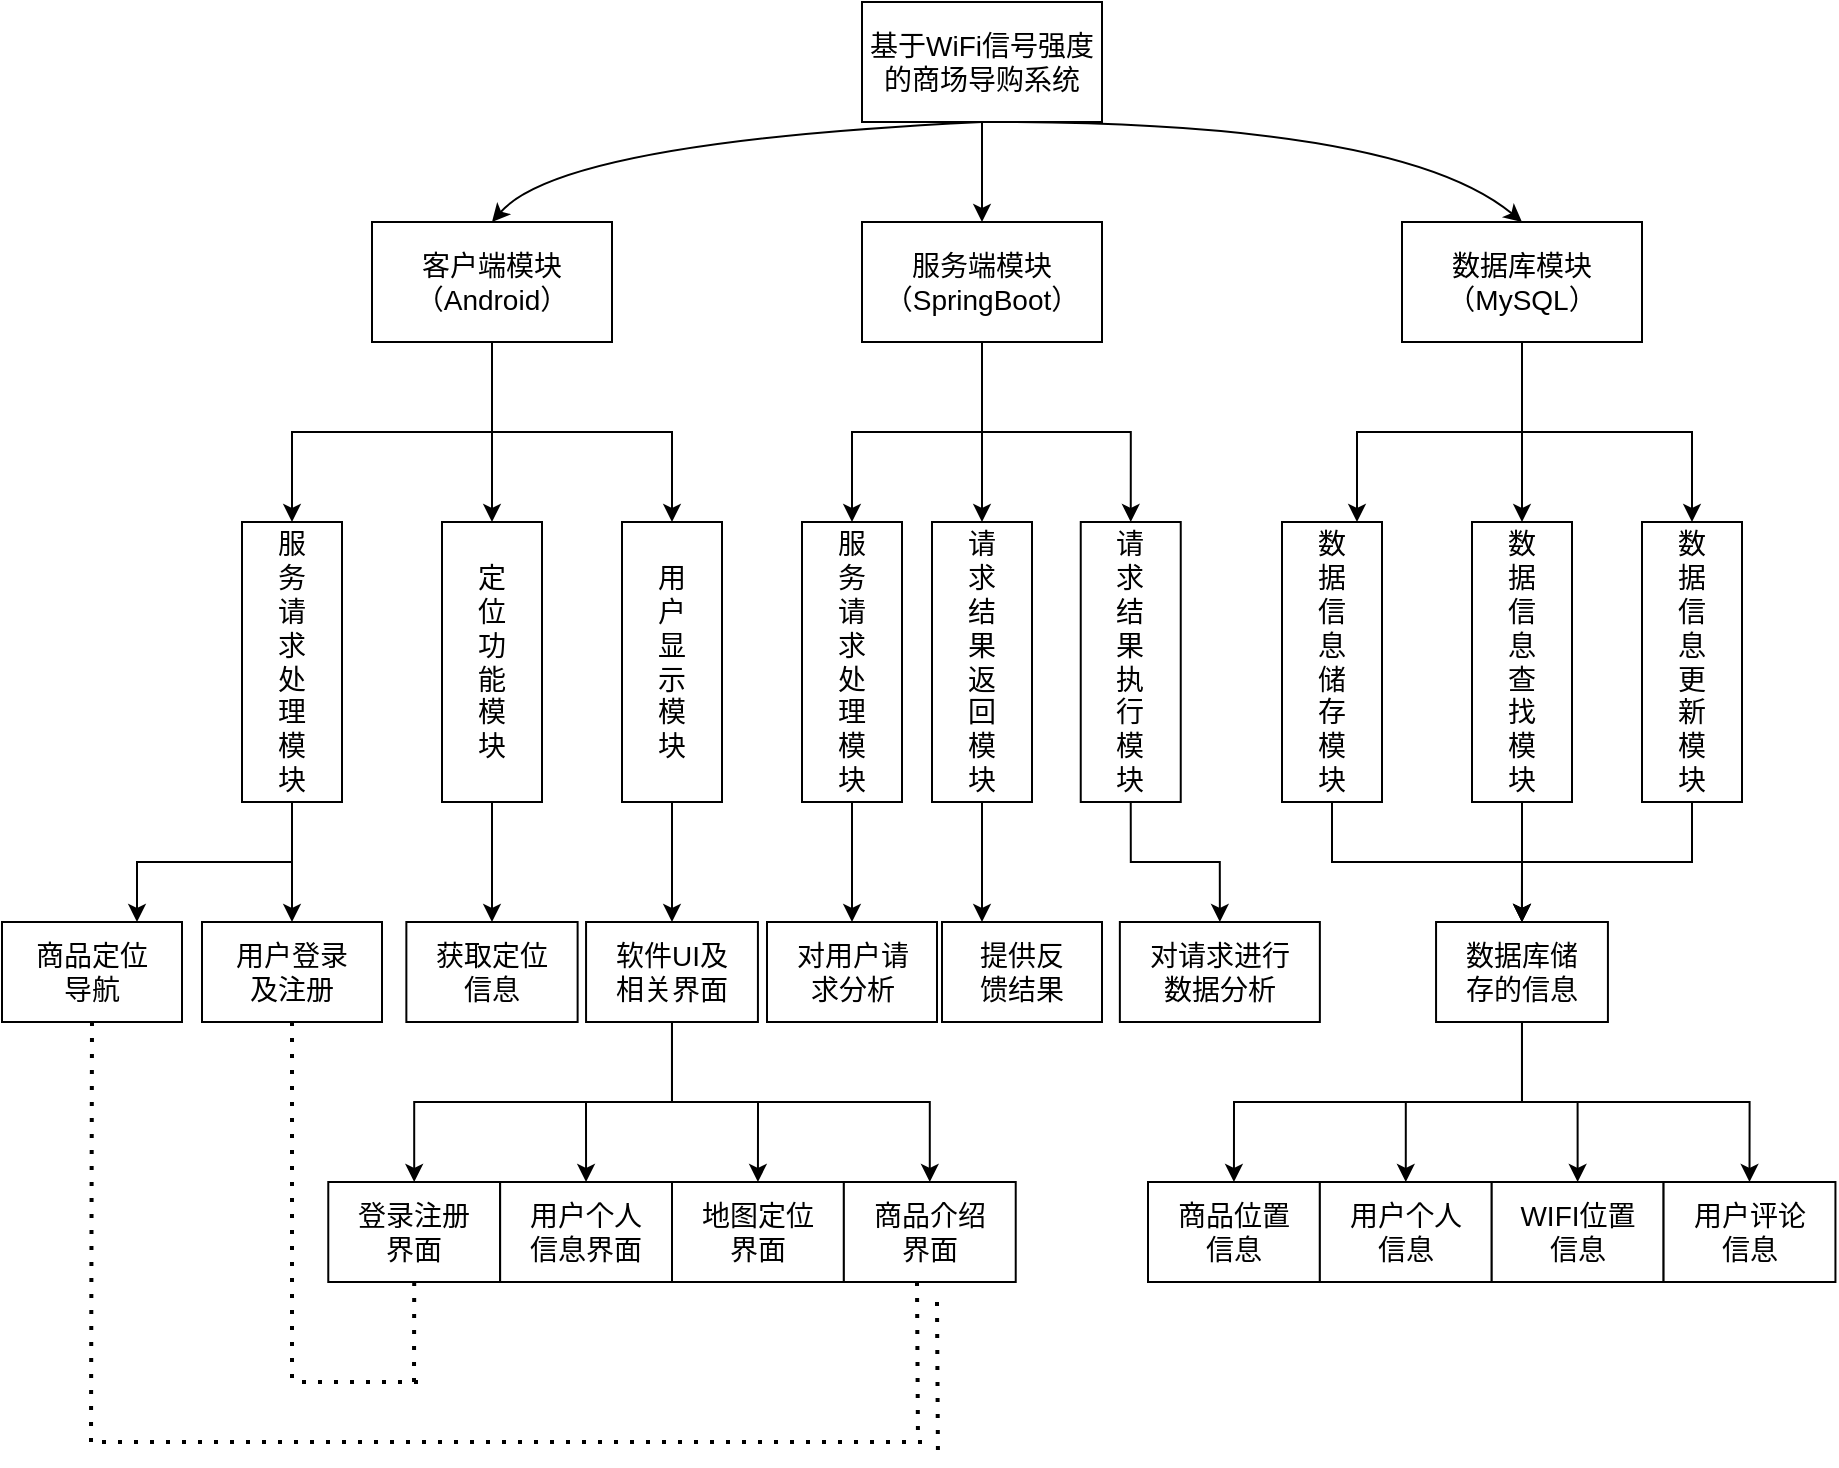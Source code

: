 <mxfile version="14.9.2" type="device"><diagram id="Rdvw2T7YXAaxlSQQ9YMQ" name="Page-1"><mxGraphModel dx="1865" dy="529" grid="1" gridSize="10" guides="1" tooltips="1" connect="1" arrows="1" fold="1" page="1" pageScale="1" pageWidth="827" pageHeight="1169" math="0" shadow="0"><root><mxCell id="0"/><mxCell id="1" parent="0"/><mxCell id="AljWCyli1POCgDik0a1h-9" value="" style="edgeStyle=orthogonalEdgeStyle;rounded=0;orthogonalLoop=1;jettySize=auto;html=1;" parent="1" source="AljWCyli1POCgDik0a1h-1" target="AljWCyli1POCgDik0a1h-8" edge="1"><mxGeometry relative="1" as="geometry"/></mxCell><mxCell id="AljWCyli1POCgDik0a1h-1" value="&lt;font style=&quot;font-size: 14px&quot;&gt;基于WiFi信号强度的商场导购系统&lt;/font&gt;" style="rounded=0;whiteSpace=wrap;html=1;" parent="1" vertex="1"><mxGeometry x="340" y="30" width="120" height="60" as="geometry"/></mxCell><mxCell id="AljWCyli1POCgDik0a1h-3" value="" style="curved=1;endArrow=classic;html=1;exitX=0.5;exitY=1;exitDx=0;exitDy=0;entryX=0.5;entryY=0;entryDx=0;entryDy=0;" parent="1" source="AljWCyli1POCgDik0a1h-1" target="AljWCyli1POCgDik0a1h-4" edge="1"><mxGeometry width="50" height="50" relative="1" as="geometry"><mxPoint x="390" y="220" as="sourcePoint"/><mxPoint x="180" y="150" as="targetPoint"/><Array as="points"><mxPoint x="190" y="100"/></Array></mxGeometry></mxCell><mxCell id="AljWCyli1POCgDik0a1h-27" style="edgeStyle=orthogonalEdgeStyle;rounded=0;orthogonalLoop=1;jettySize=auto;html=1;exitX=0.5;exitY=1;exitDx=0;exitDy=0;entryX=0.5;entryY=0;entryDx=0;entryDy=0;fontSize=14;" parent="1" source="AljWCyli1POCgDik0a1h-4" target="AljWCyli1POCgDik0a1h-20" edge="1"><mxGeometry relative="1" as="geometry"/></mxCell><mxCell id="AljWCyli1POCgDik0a1h-28" style="edgeStyle=orthogonalEdgeStyle;rounded=0;orthogonalLoop=1;jettySize=auto;html=1;exitX=0.5;exitY=1;exitDx=0;exitDy=0;entryX=0.5;entryY=0;entryDx=0;entryDy=0;fontSize=14;" parent="1" source="AljWCyli1POCgDik0a1h-4" target="AljWCyli1POCgDik0a1h-25" edge="1"><mxGeometry relative="1" as="geometry"/></mxCell><mxCell id="AljWCyli1POCgDik0a1h-29" style="edgeStyle=orthogonalEdgeStyle;rounded=0;orthogonalLoop=1;jettySize=auto;html=1;exitX=0.5;exitY=1;exitDx=0;exitDy=0;entryX=0.5;entryY=0;entryDx=0;entryDy=0;fontSize=14;" parent="1" source="AljWCyli1POCgDik0a1h-4" target="AljWCyli1POCgDik0a1h-26" edge="1"><mxGeometry relative="1" as="geometry"/></mxCell><mxCell id="AljWCyli1POCgDik0a1h-4" value="&lt;font style=&quot;font-size: 14px&quot;&gt;客户端模块&lt;br&gt;（Android）&lt;br&gt;&lt;/font&gt;" style="rounded=0;whiteSpace=wrap;html=1;" parent="1" vertex="1"><mxGeometry x="95" y="140" width="120" height="60" as="geometry"/></mxCell><mxCell id="AljWCyli1POCgDik0a1h-50" style="edgeStyle=orthogonalEdgeStyle;rounded=0;orthogonalLoop=1;jettySize=auto;html=1;entryX=0.5;entryY=0;entryDx=0;entryDy=0;fontSize=14;exitX=0.5;exitY=1;exitDx=0;exitDy=0;" parent="1" source="AljWCyli1POCgDik0a1h-8" target="AljWCyli1POCgDik0a1h-42" edge="1"><mxGeometry relative="1" as="geometry"><mxPoint x="410" y="245" as="sourcePoint"/></mxGeometry></mxCell><mxCell id="AljWCyli1POCgDik0a1h-51" style="edgeStyle=orthogonalEdgeStyle;rounded=0;orthogonalLoop=1;jettySize=auto;html=1;exitX=0.5;exitY=1;exitDx=0;exitDy=0;entryX=0.5;entryY=0;entryDx=0;entryDy=0;fontSize=14;" parent="1" source="AljWCyli1POCgDik0a1h-8" target="AljWCyli1POCgDik0a1h-44" edge="1"><mxGeometry relative="1" as="geometry"/></mxCell><mxCell id="AljWCyli1POCgDik0a1h-52" style="edgeStyle=orthogonalEdgeStyle;rounded=0;orthogonalLoop=1;jettySize=auto;html=1;exitX=0.5;exitY=1;exitDx=0;exitDy=0;entryX=0.5;entryY=0;entryDx=0;entryDy=0;fontSize=14;" parent="1" source="AljWCyli1POCgDik0a1h-8" target="AljWCyli1POCgDik0a1h-46" edge="1"><mxGeometry relative="1" as="geometry"/></mxCell><mxCell id="AljWCyli1POCgDik0a1h-8" value="&lt;font style=&quot;font-size: 14px&quot;&gt;服务端模块&lt;br&gt;（SpringBoot）&lt;br&gt;&lt;/font&gt;" style="rounded=0;whiteSpace=wrap;html=1;rotation=0;" parent="1" vertex="1"><mxGeometry x="340" y="140" width="120" height="60" as="geometry"/></mxCell><mxCell id="AljWCyli1POCgDik0a1h-80" style="edgeStyle=orthogonalEdgeStyle;rounded=0;orthogonalLoop=1;jettySize=auto;html=1;exitX=0.5;exitY=1;exitDx=0;exitDy=0;entryX=0.75;entryY=0;entryDx=0;entryDy=0;fontSize=14;" parent="1" source="AljWCyli1POCgDik0a1h-11" target="AljWCyli1POCgDik0a1h-76" edge="1"><mxGeometry relative="1" as="geometry"/></mxCell><mxCell id="AljWCyli1POCgDik0a1h-81" style="edgeStyle=orthogonalEdgeStyle;rounded=0;orthogonalLoop=1;jettySize=auto;html=1;exitX=0.5;exitY=1;exitDx=0;exitDy=0;entryX=0.5;entryY=0;entryDx=0;entryDy=0;fontSize=14;" parent="1" source="AljWCyli1POCgDik0a1h-11" target="AljWCyli1POCgDik0a1h-77" edge="1"><mxGeometry relative="1" as="geometry"/></mxCell><mxCell id="AljWCyli1POCgDik0a1h-82" style="edgeStyle=orthogonalEdgeStyle;rounded=0;orthogonalLoop=1;jettySize=auto;html=1;exitX=0.5;exitY=1;exitDx=0;exitDy=0;entryX=0.5;entryY=0;entryDx=0;entryDy=0;fontSize=14;" parent="1" source="AljWCyli1POCgDik0a1h-11" target="AljWCyli1POCgDik0a1h-79" edge="1"><mxGeometry relative="1" as="geometry"/></mxCell><mxCell id="AljWCyli1POCgDik0a1h-11" value="&lt;font style=&quot;font-size: 14px&quot;&gt;数据库模块&lt;br&gt;（MySQL）&lt;br&gt;&lt;/font&gt;" style="rounded=0;whiteSpace=wrap;html=1;" parent="1" vertex="1"><mxGeometry x="610" y="140" width="120" height="60" as="geometry"/></mxCell><mxCell id="AljWCyli1POCgDik0a1h-34" style="edgeStyle=orthogonalEdgeStyle;rounded=0;orthogonalLoop=1;jettySize=auto;html=1;entryX=0;entryY=0.25;entryDx=0;entryDy=0;fontSize=14;exitX=0.5;exitY=1;exitDx=0;exitDy=0;" parent="1" source="AljWCyli1POCgDik0a1h-20" target="AljWCyli1POCgDik0a1h-32" edge="1"><mxGeometry relative="1" as="geometry"><mxPoint x="55" y="438" as="sourcePoint"/></mxGeometry></mxCell><mxCell id="AljWCyli1POCgDik0a1h-35" style="edgeStyle=orthogonalEdgeStyle;rounded=0;orthogonalLoop=1;jettySize=auto;html=1;exitX=0.5;exitY=1;exitDx=0;exitDy=0;entryX=0;entryY=0.5;entryDx=0;entryDy=0;fontSize=14;" parent="1" source="AljWCyli1POCgDik0a1h-20" target="AljWCyli1POCgDik0a1h-33" edge="1"><mxGeometry relative="1" as="geometry"/></mxCell><mxCell id="AljWCyli1POCgDik0a1h-20" value="服务请求处理模块" style="rounded=0;whiteSpace=wrap;html=1;fontSize=14;verticalAlign=middle;spacingTop=0;spacingBottom=0;spacing=15;" parent="1" vertex="1"><mxGeometry x="30" y="290" width="50" height="140" as="geometry"/></mxCell><mxCell id="AljWCyli1POCgDik0a1h-39" style="edgeStyle=orthogonalEdgeStyle;rounded=0;orthogonalLoop=1;jettySize=auto;html=1;exitX=0.5;exitY=1;exitDx=0;exitDy=0;entryX=0;entryY=0.5;entryDx=0;entryDy=0;fontSize=14;" parent="1" source="AljWCyli1POCgDik0a1h-25" target="AljWCyli1POCgDik0a1h-38" edge="1"><mxGeometry relative="1" as="geometry"/></mxCell><mxCell id="AljWCyli1POCgDik0a1h-25" value="定位功能模块" style="rounded=0;whiteSpace=wrap;html=1;fontSize=14;verticalAlign=middle;spacingTop=0;spacingBottom=0;spacing=15;" parent="1" vertex="1"><mxGeometry x="130" y="290" width="50" height="140" as="geometry"/></mxCell><mxCell id="AljWCyli1POCgDik0a1h-37" style="edgeStyle=orthogonalEdgeStyle;rounded=0;orthogonalLoop=1;jettySize=auto;html=1;exitX=0.5;exitY=1;exitDx=0;exitDy=0;entryX=0;entryY=0.5;entryDx=0;entryDy=0;fontSize=14;" parent="1" source="AljWCyli1POCgDik0a1h-26" target="AljWCyli1POCgDik0a1h-36" edge="1"><mxGeometry relative="1" as="geometry"/></mxCell><mxCell id="AljWCyli1POCgDik0a1h-26" value="用户显示模块" style="rounded=0;whiteSpace=wrap;html=1;fontSize=14;verticalAlign=middle;spacingTop=0;spacingBottom=0;spacing=15;" parent="1" vertex="1"><mxGeometry x="220" y="290" width="50" height="140" as="geometry"/></mxCell><mxCell id="AljWCyli1POCgDik0a1h-30" value="" style="curved=1;endArrow=classic;html=1;exitX=0.5;exitY=1;exitDx=0;exitDy=0;entryX=0.5;entryY=0;entryDx=0;entryDy=0;horizontal=1;" parent="1" target="AljWCyli1POCgDik0a1h-11" edge="1"><mxGeometry width="50" height="50" relative="1" as="geometry"><mxPoint x="405" y="90" as="sourcePoint"/><mxPoint x="160" y="140" as="targetPoint"/><Array as="points"><mxPoint x="610" y="90"/></Array></mxGeometry></mxCell><mxCell id="AljWCyli1POCgDik0a1h-32" value="商品定位&lt;br&gt;导航" style="rounded=0;whiteSpace=wrap;html=1;fontSize=14;verticalAlign=middle;spacingTop=0;spacingBottom=0;spacing=15;direction=south;" parent="1" vertex="1"><mxGeometry x="-90" y="490" width="90" height="50" as="geometry"/></mxCell><mxCell id="AljWCyli1POCgDik0a1h-33" value="用户登录及注册" style="rounded=0;whiteSpace=wrap;html=1;fontSize=14;verticalAlign=middle;spacingTop=0;spacingBottom=0;spacing=15;direction=south;" parent="1" vertex="1"><mxGeometry x="10" y="490" width="90" height="50" as="geometry"/></mxCell><mxCell id="OMlubbJKHIVhJMEwJ_Ep-5" style="edgeStyle=orthogonalEdgeStyle;rounded=0;orthogonalLoop=1;jettySize=auto;html=1;exitX=1;exitY=0.5;exitDx=0;exitDy=0;entryX=0;entryY=0.5;entryDx=0;entryDy=0;" edge="1" parent="1" source="AljWCyli1POCgDik0a1h-36" target="OMlubbJKHIVhJMEwJ_Ep-1"><mxGeometry relative="1" as="geometry"/></mxCell><mxCell id="OMlubbJKHIVhJMEwJ_Ep-6" style="edgeStyle=orthogonalEdgeStyle;rounded=0;orthogonalLoop=1;jettySize=auto;html=1;exitX=1;exitY=0.5;exitDx=0;exitDy=0;entryX=0;entryY=0.5;entryDx=0;entryDy=0;" edge="1" parent="1" source="AljWCyli1POCgDik0a1h-36" target="OMlubbJKHIVhJMEwJ_Ep-2"><mxGeometry relative="1" as="geometry"/></mxCell><mxCell id="OMlubbJKHIVhJMEwJ_Ep-7" style="edgeStyle=orthogonalEdgeStyle;rounded=0;orthogonalLoop=1;jettySize=auto;html=1;exitX=1;exitY=0.5;exitDx=0;exitDy=0;entryX=0;entryY=0.5;entryDx=0;entryDy=0;" edge="1" parent="1" source="AljWCyli1POCgDik0a1h-36" target="OMlubbJKHIVhJMEwJ_Ep-3"><mxGeometry relative="1" as="geometry"/></mxCell><mxCell id="OMlubbJKHIVhJMEwJ_Ep-8" style="edgeStyle=orthogonalEdgeStyle;rounded=0;orthogonalLoop=1;jettySize=auto;html=1;exitX=1;exitY=0.5;exitDx=0;exitDy=0;entryX=0;entryY=0.5;entryDx=0;entryDy=0;" edge="1" parent="1" source="AljWCyli1POCgDik0a1h-36" target="OMlubbJKHIVhJMEwJ_Ep-4"><mxGeometry relative="1" as="geometry"/></mxCell><mxCell id="AljWCyli1POCgDik0a1h-36" value="软件UI及相关界面" style="rounded=0;whiteSpace=wrap;html=1;fontSize=14;verticalAlign=middle;spacingTop=0;spacingBottom=0;spacing=15;direction=south;" parent="1" vertex="1"><mxGeometry x="202.03" y="490" width="85.93" height="50" as="geometry"/></mxCell><mxCell id="AljWCyli1POCgDik0a1h-38" value="获取定位信息" style="rounded=0;whiteSpace=wrap;html=1;fontSize=14;verticalAlign=middle;spacingTop=0;spacingBottom=0;spacing=15;direction=south;" parent="1" vertex="1"><mxGeometry x="112.18" y="490" width="85.63" height="50" as="geometry"/></mxCell><mxCell id="hhIEqioRLkYmL_E6mRih-4" style="edgeStyle=orthogonalEdgeStyle;rounded=0;orthogonalLoop=1;jettySize=auto;html=1;exitX=0.5;exitY=1;exitDx=0;exitDy=0;entryX=1;entryY=0.5;entryDx=0;entryDy=0;" parent="1" source="AljWCyli1POCgDik0a1h-42" target="AljWCyli1POCgDik0a1h-47" edge="1"><mxGeometry relative="1" as="geometry"/></mxCell><mxCell id="AljWCyli1POCgDik0a1h-42" value="&lt;font style=&quot;font-size: 14px&quot;&gt;服务请求处理模块&lt;/font&gt;" style="rounded=0;whiteSpace=wrap;html=1;fontSize=14;verticalAlign=middle;spacingTop=0;spacingBottom=0;spacing=13;" parent="1" vertex="1"><mxGeometry x="310" y="290" width="50" height="140" as="geometry"/></mxCell><mxCell id="hhIEqioRLkYmL_E6mRih-5" style="edgeStyle=orthogonalEdgeStyle;rounded=0;orthogonalLoop=1;jettySize=auto;html=1;exitX=0.5;exitY=1;exitDx=0;exitDy=0;entryX=0;entryY=0.75;entryDx=0;entryDy=0;" parent="1" source="AljWCyli1POCgDik0a1h-44" target="hhIEqioRLkYmL_E6mRih-1" edge="1"><mxGeometry relative="1" as="geometry"/></mxCell><mxCell id="AljWCyli1POCgDik0a1h-44" value="请求结果返回模块" style="rounded=0;whiteSpace=wrap;html=1;fontSize=14;verticalAlign=middle;spacingTop=0;spacingBottom=0;spacing=15;" parent="1" vertex="1"><mxGeometry x="375" y="290" width="50" height="140" as="geometry"/></mxCell><mxCell id="hhIEqioRLkYmL_E6mRih-6" style="edgeStyle=orthogonalEdgeStyle;rounded=0;orthogonalLoop=1;jettySize=auto;html=1;exitX=0.5;exitY=1;exitDx=0;exitDy=0;entryX=0;entryY=0.5;entryDx=0;entryDy=0;" parent="1" source="AljWCyli1POCgDik0a1h-46" target="AljWCyli1POCgDik0a1h-59" edge="1"><mxGeometry relative="1" as="geometry"/></mxCell><mxCell id="AljWCyli1POCgDik0a1h-46" value="请求结果执行模块" style="rounded=0;whiteSpace=wrap;html=1;fontSize=14;verticalAlign=middle;spacingTop=0;spacingBottom=0;spacing=15;" parent="1" vertex="1"><mxGeometry x="449.37" y="290" width="50" height="140" as="geometry"/></mxCell><mxCell id="AljWCyli1POCgDik0a1h-47" value="对用户请求分析" style="rounded=0;whiteSpace=wrap;html=1;fontSize=14;verticalAlign=middle;spacingTop=0;spacingBottom=0;spacing=15;direction=north;" parent="1" vertex="1"><mxGeometry x="292.5" y="490" width="85" height="50" as="geometry"/></mxCell><mxCell id="AljWCyli1POCgDik0a1h-59" value="&lt;font style=&quot;font-size: 14px&quot;&gt;对请求进行数据分析&lt;/font&gt;" style="rounded=0;whiteSpace=wrap;html=1;fontSize=14;verticalAlign=middle;spacingTop=0;spacingBottom=0;spacing=15;direction=south;" parent="1" vertex="1"><mxGeometry x="468.93" y="490" width="100" height="50" as="geometry"/></mxCell><mxCell id="AljWCyli1POCgDik0a1h-92" style="edgeStyle=orthogonalEdgeStyle;rounded=0;orthogonalLoop=1;jettySize=auto;html=1;exitX=0.5;exitY=1;exitDx=0;exitDy=0;entryX=0;entryY=0.5;entryDx=0;entryDy=0;fontSize=14;" parent="1" source="AljWCyli1POCgDik0a1h-76" target="AljWCyli1POCgDik0a1h-90" edge="1"><mxGeometry relative="1" as="geometry"/></mxCell><mxCell id="AljWCyli1POCgDik0a1h-76" value="数据信息储存模块" style="rounded=0;whiteSpace=wrap;html=1;fontSize=14;verticalAlign=middle;spacingTop=0;spacingBottom=0;spacing=13;" parent="1" vertex="1"><mxGeometry x="550" y="290" width="50" height="140" as="geometry"/></mxCell><mxCell id="AljWCyli1POCgDik0a1h-93" value="" style="edgeStyle=orthogonalEdgeStyle;rounded=0;orthogonalLoop=1;jettySize=auto;html=1;fontSize=14;" parent="1" source="AljWCyli1POCgDik0a1h-77" target="AljWCyli1POCgDik0a1h-90" edge="1"><mxGeometry relative="1" as="geometry"/></mxCell><mxCell id="AljWCyli1POCgDik0a1h-77" value="数据信息查找模块" style="rounded=0;whiteSpace=wrap;html=1;fontSize=14;verticalAlign=middle;spacingTop=0;spacingBottom=0;spacing=15;" parent="1" vertex="1"><mxGeometry x="645" y="290" width="50" height="140" as="geometry"/></mxCell><mxCell id="AljWCyli1POCgDik0a1h-94" style="edgeStyle=orthogonalEdgeStyle;rounded=0;orthogonalLoop=1;jettySize=auto;html=1;exitX=0.5;exitY=1;exitDx=0;exitDy=0;entryX=0;entryY=0.5;entryDx=0;entryDy=0;fontSize=14;" parent="1" source="AljWCyli1POCgDik0a1h-79" target="AljWCyli1POCgDik0a1h-90" edge="1"><mxGeometry relative="1" as="geometry"/></mxCell><mxCell id="AljWCyli1POCgDik0a1h-79" value="数据信息更新模块" style="rounded=0;whiteSpace=wrap;html=1;fontSize=14;verticalAlign=middle;spacingTop=0;spacingBottom=0;spacing=15;" parent="1" vertex="1"><mxGeometry x="730.0" y="290" width="50" height="140" as="geometry"/></mxCell><mxCell id="AljWCyli1POCgDik0a1h-83" value="商品位置信息" style="rounded=0;whiteSpace=wrap;html=1;fontSize=14;verticalAlign=middle;spacingTop=0;spacingBottom=0;spacing=15;direction=south;" parent="1" vertex="1"><mxGeometry x="483.0" y="620" width="85.93" height="50" as="geometry"/></mxCell><mxCell id="AljWCyli1POCgDik0a1h-86" value="用户个人信息" style="rounded=0;whiteSpace=wrap;html=1;fontSize=14;verticalAlign=middle;spacingTop=0;spacingBottom=0;spacing=15;direction=south;" parent="1" vertex="1"><mxGeometry x="568.93" y="620" width="85.93" height="50" as="geometry"/></mxCell><mxCell id="AljWCyli1POCgDik0a1h-87" value="WIFI位置信息" style="rounded=0;whiteSpace=wrap;html=1;fontSize=14;verticalAlign=middle;spacingTop=0;spacingBottom=0;spacing=15;direction=south;" parent="1" vertex="1"><mxGeometry x="654.86" y="620" width="85.93" height="50" as="geometry"/></mxCell><mxCell id="AljWCyli1POCgDik0a1h-95" style="edgeStyle=orthogonalEdgeStyle;rounded=0;orthogonalLoop=1;jettySize=auto;html=1;exitX=1;exitY=0.5;exitDx=0;exitDy=0;entryX=0;entryY=0.5;entryDx=0;entryDy=0;fontSize=14;" parent="1" source="AljWCyli1POCgDik0a1h-90" target="AljWCyli1POCgDik0a1h-83" edge="1"><mxGeometry relative="1" as="geometry"/></mxCell><mxCell id="AljWCyli1POCgDik0a1h-96" style="edgeStyle=orthogonalEdgeStyle;rounded=0;orthogonalLoop=1;jettySize=auto;html=1;exitX=1;exitY=0.5;exitDx=0;exitDy=0;entryX=0;entryY=0.5;entryDx=0;entryDy=0;fontSize=14;" parent="1" source="AljWCyli1POCgDik0a1h-90" target="AljWCyli1POCgDik0a1h-86" edge="1"><mxGeometry relative="1" as="geometry"/></mxCell><mxCell id="AljWCyli1POCgDik0a1h-97" style="edgeStyle=orthogonalEdgeStyle;rounded=0;orthogonalLoop=1;jettySize=auto;html=1;exitX=1;exitY=0.5;exitDx=0;exitDy=0;entryX=0;entryY=0.5;entryDx=0;entryDy=0;fontSize=14;" parent="1" source="AljWCyli1POCgDik0a1h-90" target="AljWCyli1POCgDik0a1h-87" edge="1"><mxGeometry relative="1" as="geometry"/></mxCell><mxCell id="AljWCyli1POCgDik0a1h-98" style="edgeStyle=orthogonalEdgeStyle;rounded=0;orthogonalLoop=1;jettySize=auto;html=1;exitX=1;exitY=0.5;exitDx=0;exitDy=0;entryX=0;entryY=0.5;entryDx=0;entryDy=0;fontSize=14;" parent="1" source="AljWCyli1POCgDik0a1h-90" target="AljWCyli1POCgDik0a1h-91" edge="1"><mxGeometry relative="1" as="geometry"/></mxCell><mxCell id="AljWCyli1POCgDik0a1h-90" value="数据库储存的信息" style="rounded=0;whiteSpace=wrap;html=1;fontSize=14;verticalAlign=middle;spacingTop=0;spacingBottom=0;spacing=15;direction=south;" parent="1" vertex="1"><mxGeometry x="627.03" y="490" width="85.93" height="50" as="geometry"/></mxCell><mxCell id="AljWCyli1POCgDik0a1h-91" value="用户评论信息" style="rounded=0;whiteSpace=wrap;html=1;fontSize=14;verticalAlign=middle;spacingTop=0;spacingBottom=0;spacing=15;direction=south;" parent="1" vertex="1"><mxGeometry x="740.79" y="620" width="85.93" height="50" as="geometry"/></mxCell><mxCell id="hhIEqioRLkYmL_E6mRih-1" value="提供反馈结果" style="rounded=0;whiteSpace=wrap;html=1;fontSize=14;verticalAlign=middle;spacingTop=0;spacingBottom=0;spacing=15;direction=south;" parent="1" vertex="1"><mxGeometry x="380" y="490" width="80" height="50" as="geometry"/></mxCell><mxCell id="OMlubbJKHIVhJMEwJ_Ep-1" value="登录注册界面" style="rounded=0;whiteSpace=wrap;html=1;fontSize=14;verticalAlign=middle;spacingTop=0;spacingBottom=0;spacing=15;direction=south;" vertex="1" parent="1"><mxGeometry x="73.14" y="620" width="85.93" height="50" as="geometry"/></mxCell><mxCell id="OMlubbJKHIVhJMEwJ_Ep-2" value="用户个人信息界面" style="rounded=0;whiteSpace=wrap;html=1;fontSize=14;verticalAlign=middle;spacingTop=0;spacingBottom=0;spacing=15;direction=south;" vertex="1" parent="1"><mxGeometry x="159.07" y="620" width="85.93" height="50" as="geometry"/></mxCell><mxCell id="OMlubbJKHIVhJMEwJ_Ep-3" value="地图定位界面" style="rounded=0;whiteSpace=wrap;html=1;fontSize=14;verticalAlign=middle;spacingTop=0;spacingBottom=0;spacing=15;direction=south;" vertex="1" parent="1"><mxGeometry x="245" y="620" width="85.93" height="50" as="geometry"/></mxCell><mxCell id="OMlubbJKHIVhJMEwJ_Ep-4" value="商品介绍界面" style="rounded=0;whiteSpace=wrap;html=1;fontSize=14;verticalAlign=middle;spacingTop=0;spacingBottom=0;spacing=15;direction=south;" vertex="1" parent="1"><mxGeometry x="330.93" y="620" width="85.93" height="50" as="geometry"/></mxCell><mxCell id="OMlubbJKHIVhJMEwJ_Ep-9" value="" style="endArrow=none;dashed=1;html=1;dashPattern=1 3;strokeWidth=2;exitX=1;exitY=0.5;exitDx=0;exitDy=0;" edge="1" parent="1" source="AljWCyli1POCgDik0a1h-33"><mxGeometry width="50" height="50" relative="1" as="geometry"><mxPoint y="770" as="sourcePoint"/><mxPoint x="55" y="720" as="targetPoint"/></mxGeometry></mxCell><mxCell id="OMlubbJKHIVhJMEwJ_Ep-10" value="" style="endArrow=none;dashed=1;html=1;dashPattern=1 3;strokeWidth=2;" edge="1" parent="1"><mxGeometry width="50" height="50" relative="1" as="geometry"><mxPoint x="60" y="720" as="sourcePoint"/><mxPoint x="120" y="720" as="targetPoint"/></mxGeometry></mxCell><mxCell id="OMlubbJKHIVhJMEwJ_Ep-11" value="" style="endArrow=none;dashed=1;html=1;dashPattern=1 3;strokeWidth=2;exitX=1;exitY=0.5;exitDx=0;exitDy=0;" edge="1" parent="1" source="OMlubbJKHIVhJMEwJ_Ep-1"><mxGeometry width="50" height="50" relative="1" as="geometry"><mxPoint x="70" y="730" as="sourcePoint"/><mxPoint x="116" y="720" as="targetPoint"/></mxGeometry></mxCell><mxCell id="OMlubbJKHIVhJMEwJ_Ep-12" value="" style="endArrow=none;dashed=1;html=1;dashPattern=1 3;strokeWidth=2;exitX=1;exitY=0.5;exitDx=0;exitDy=0;" edge="1" parent="1" source="AljWCyli1POCgDik0a1h-32"><mxGeometry width="50" height="50" relative="1" as="geometry"><mxPoint x="-45.5" y="570" as="sourcePoint"/><mxPoint x="-45.5" y="750" as="targetPoint"/></mxGeometry></mxCell><mxCell id="OMlubbJKHIVhJMEwJ_Ep-13" value="" style="endArrow=none;dashed=1;html=1;dashPattern=1 3;strokeWidth=2;" edge="1" parent="1"><mxGeometry width="50" height="50" relative="1" as="geometry"><mxPoint x="-40" y="750" as="sourcePoint"/><mxPoint x="370" y="750" as="targetPoint"/></mxGeometry></mxCell><mxCell id="OMlubbJKHIVhJMEwJ_Ep-14" value="" style="endArrow=none;dashed=1;html=1;dashPattern=1 3;strokeWidth=2;" edge="1" parent="1"><mxGeometry width="50" height="50" relative="1" as="geometry"><mxPoint x="367.5" y="670" as="sourcePoint"/><mxPoint x="368" y="750" as="targetPoint"/></mxGeometry></mxCell><mxCell id="OMlubbJKHIVhJMEwJ_Ep-15" value="" style="endArrow=none;dashed=1;html=1;dashPattern=1 3;strokeWidth=2;" edge="1" parent="1"><mxGeometry width="50" height="50" relative="1" as="geometry"><mxPoint x="377.5" y="680" as="sourcePoint"/><mxPoint x="378" y="760" as="targetPoint"/></mxGeometry></mxCell></root></mxGraphModel></diagram></mxfile>